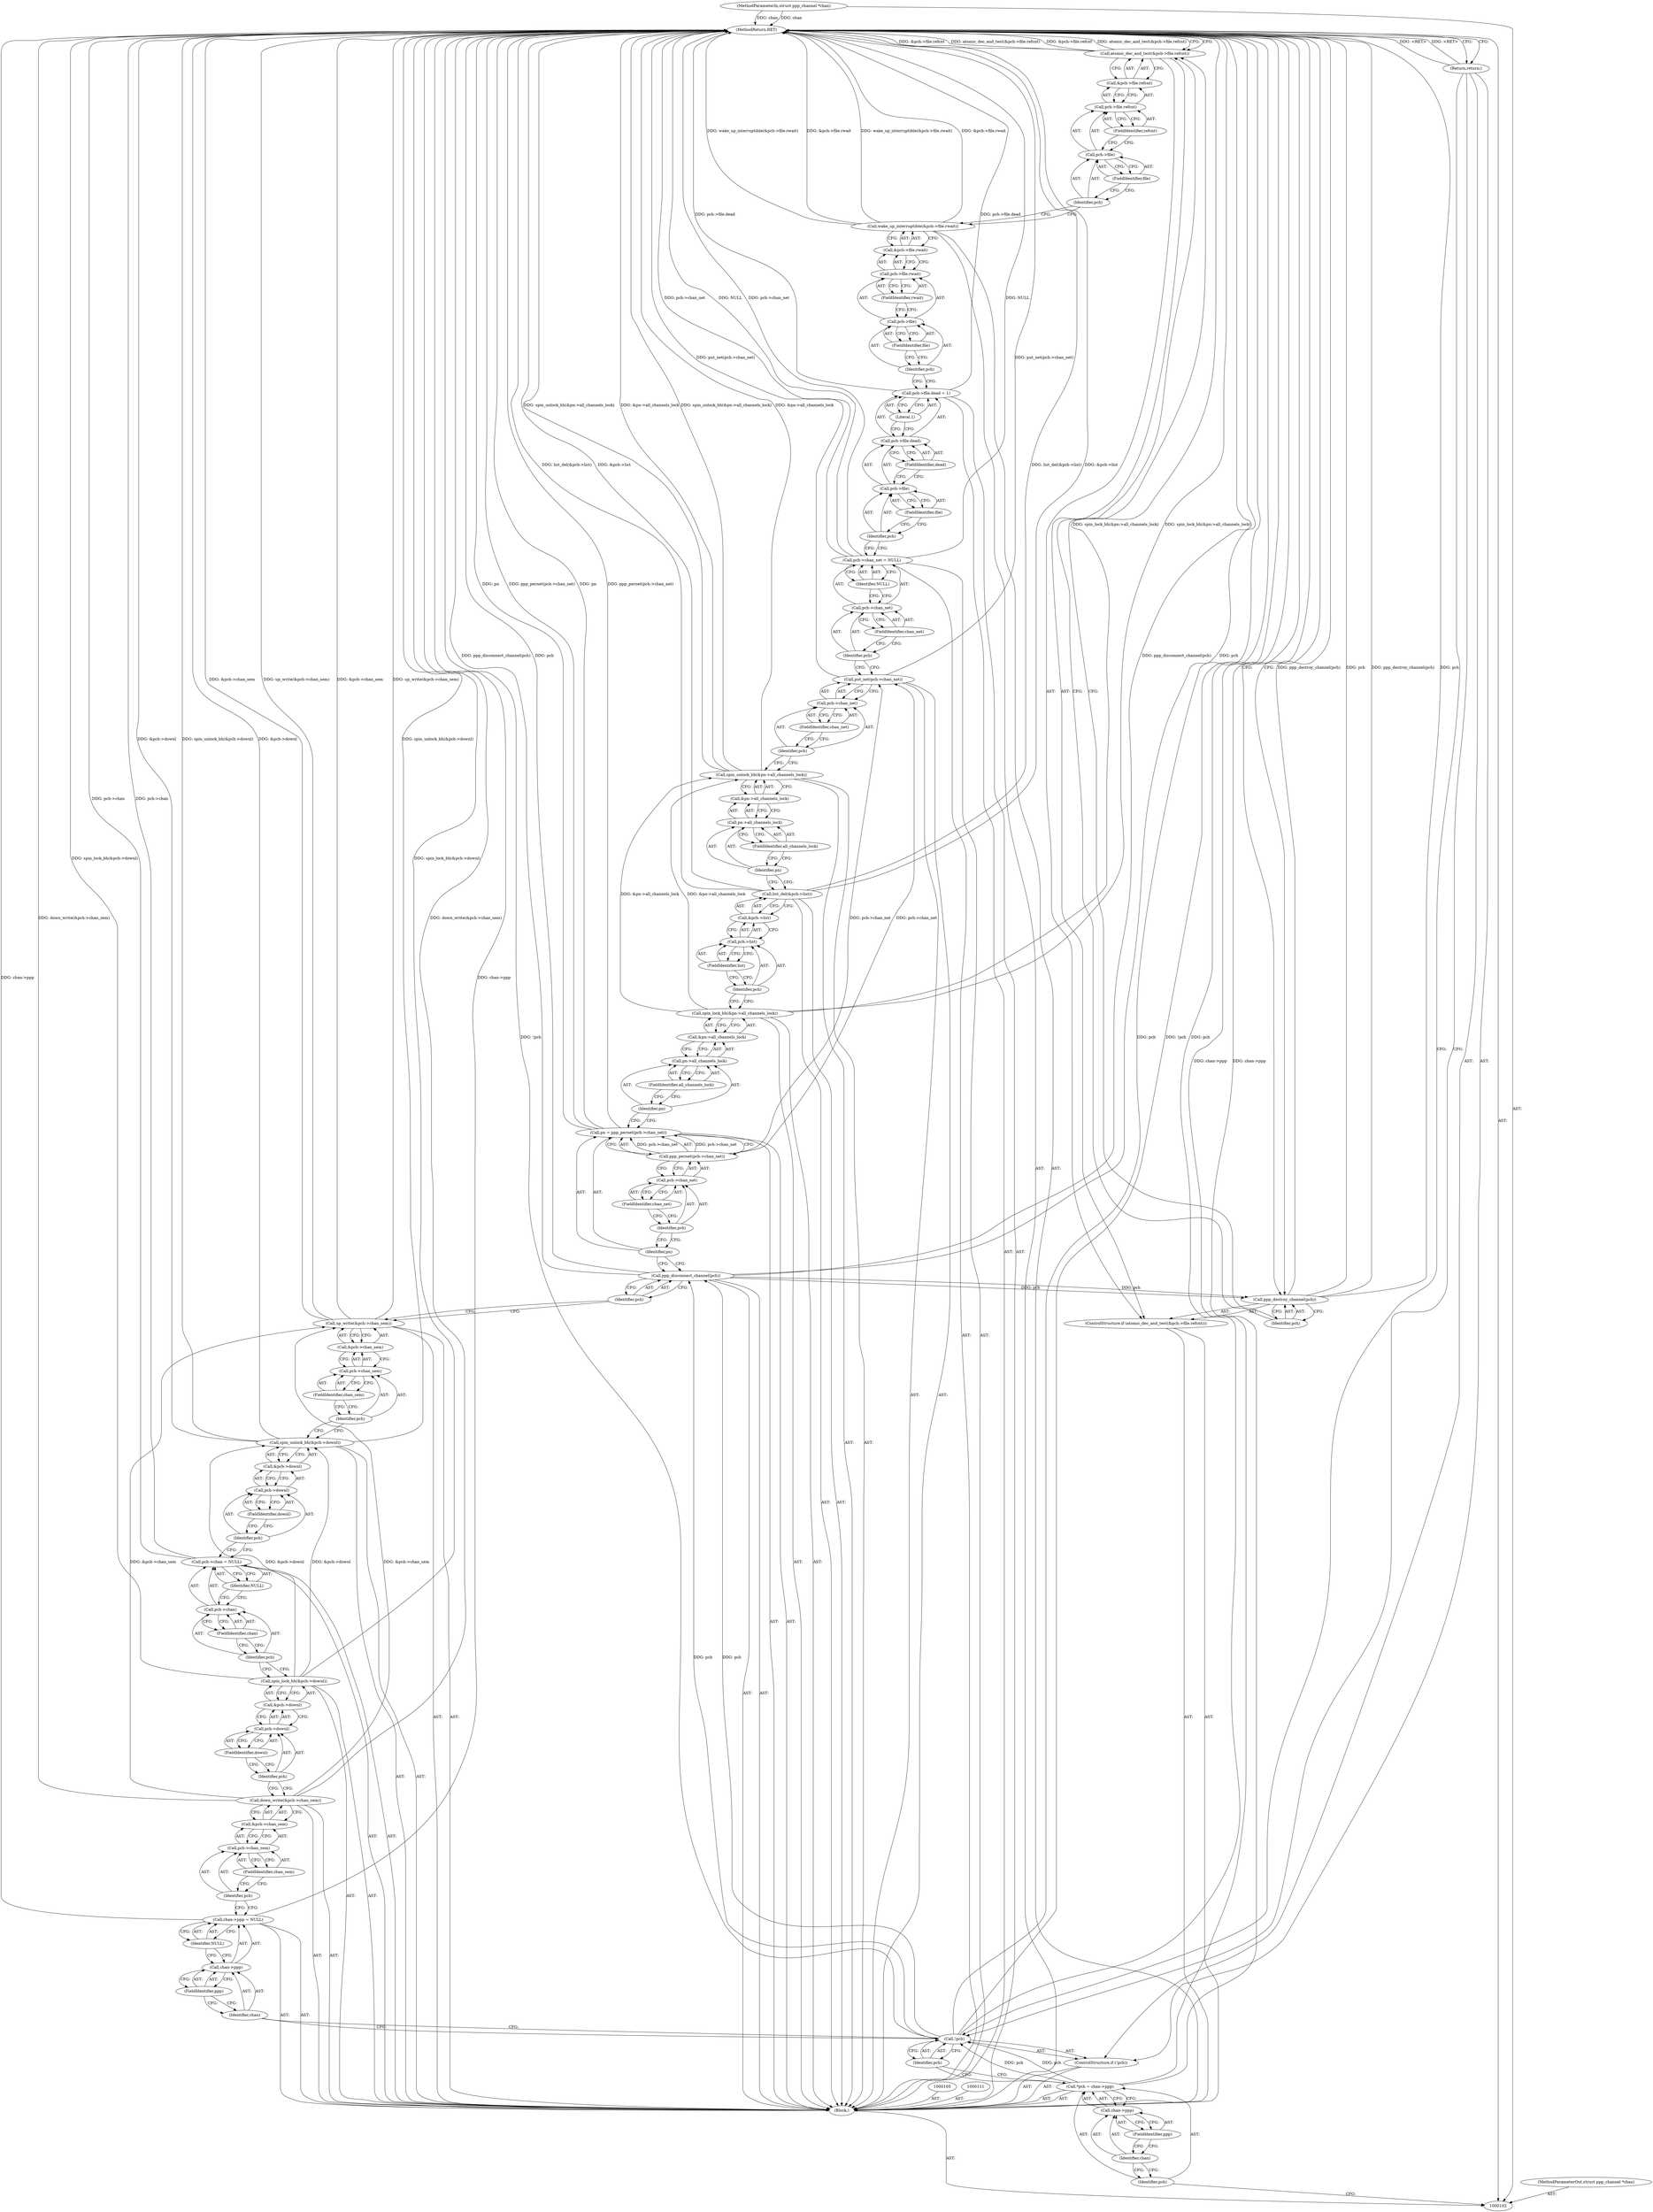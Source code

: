 digraph "0_linux_1f461dcdd296eecedaffffc6bae2bfa90bd7eb89_0" {
"1000202" [label="(MethodReturn,RET)"];
"1000103" [label="(MethodParameterIn,struct ppp_channel *chan)"];
"1000277" [label="(MethodParameterOut,struct ppp_channel *chan)"];
"1000121" [label="(Call,down_write(&pch->chan_sem))"];
"1000122" [label="(Call,&pch->chan_sem)"];
"1000123" [label="(Call,pch->chan_sem)"];
"1000124" [label="(Identifier,pch)"];
"1000125" [label="(FieldIdentifier,chan_sem)"];
"1000126" [label="(Call,spin_lock_bh(&pch->downl))"];
"1000127" [label="(Call,&pch->downl)"];
"1000128" [label="(Call,pch->downl)"];
"1000129" [label="(Identifier,pch)"];
"1000130" [label="(FieldIdentifier,downl)"];
"1000131" [label="(Call,pch->chan = NULL)"];
"1000132" [label="(Call,pch->chan)"];
"1000133" [label="(Identifier,pch)"];
"1000135" [label="(Identifier,NULL)"];
"1000134" [label="(FieldIdentifier,chan)"];
"1000136" [label="(Call,spin_unlock_bh(&pch->downl))"];
"1000137" [label="(Call,&pch->downl)"];
"1000138" [label="(Call,pch->downl)"];
"1000139" [label="(Identifier,pch)"];
"1000140" [label="(FieldIdentifier,downl)"];
"1000141" [label="(Call,up_write(&pch->chan_sem))"];
"1000142" [label="(Call,&pch->chan_sem)"];
"1000143" [label="(Call,pch->chan_sem)"];
"1000144" [label="(Identifier,pch)"];
"1000145" [label="(FieldIdentifier,chan_sem)"];
"1000104" [label="(Block,)"];
"1000146" [label="(Call,ppp_disconnect_channel(pch))"];
"1000147" [label="(Identifier,pch)"];
"1000148" [label="(Call,pn = ppp_pernet(pch->chan_net))"];
"1000149" [label="(Identifier,pn)"];
"1000151" [label="(Call,pch->chan_net)"];
"1000152" [label="(Identifier,pch)"];
"1000153" [label="(FieldIdentifier,chan_net)"];
"1000150" [label="(Call,ppp_pernet(pch->chan_net))"];
"1000155" [label="(Call,&pn->all_channels_lock)"];
"1000156" [label="(Call,pn->all_channels_lock)"];
"1000157" [label="(Identifier,pn)"];
"1000154" [label="(Call,spin_lock_bh(&pn->all_channels_lock))"];
"1000158" [label="(FieldIdentifier,all_channels_lock)"];
"1000160" [label="(Call,&pch->list)"];
"1000161" [label="(Call,pch->list)"];
"1000162" [label="(Identifier,pch)"];
"1000163" [label="(FieldIdentifier,list)"];
"1000159" [label="(Call,list_del(&pch->list))"];
"1000165" [label="(Call,&pn->all_channels_lock)"];
"1000166" [label="(Call,pn->all_channels_lock)"];
"1000167" [label="(Identifier,pn)"];
"1000164" [label="(Call,spin_unlock_bh(&pn->all_channels_lock))"];
"1000168" [label="(FieldIdentifier,all_channels_lock)"];
"1000169" [label="(Call,put_net(pch->chan_net))"];
"1000172" [label="(FieldIdentifier,chan_net)"];
"1000170" [label="(Call,pch->chan_net)"];
"1000171" [label="(Identifier,pch)"];
"1000173" [label="(Call,pch->chan_net = NULL)"];
"1000174" [label="(Call,pch->chan_net)"];
"1000175" [label="(Identifier,pch)"];
"1000177" [label="(Identifier,NULL)"];
"1000176" [label="(FieldIdentifier,chan_net)"];
"1000183" [label="(FieldIdentifier,dead)"];
"1000184" [label="(Literal,1)"];
"1000178" [label="(Call,pch->file.dead = 1)"];
"1000179" [label="(Call,pch->file.dead)"];
"1000180" [label="(Call,pch->file)"];
"1000181" [label="(Identifier,pch)"];
"1000182" [label="(FieldIdentifier,file)"];
"1000106" [label="(Call,*pch = chan->ppp)"];
"1000107" [label="(Identifier,pch)"];
"1000108" [label="(Call,chan->ppp)"];
"1000109" [label="(Identifier,chan)"];
"1000110" [label="(FieldIdentifier,ppp)"];
"1000185" [label="(Call,wake_up_interruptible(&pch->file.rwait))"];
"1000186" [label="(Call,&pch->file.rwait)"];
"1000187" [label="(Call,pch->file.rwait)"];
"1000188" [label="(Call,pch->file)"];
"1000189" [label="(Identifier,pch)"];
"1000190" [label="(FieldIdentifier,file)"];
"1000191" [label="(FieldIdentifier,rwait)"];
"1000192" [label="(ControlStructure,if (atomic_dec_and_test(&pch->file.refcnt)))"];
"1000194" [label="(Call,&pch->file.refcnt)"];
"1000195" [label="(Call,pch->file.refcnt)"];
"1000196" [label="(Call,pch->file)"];
"1000197" [label="(Identifier,pch)"];
"1000198" [label="(FieldIdentifier,file)"];
"1000199" [label="(FieldIdentifier,refcnt)"];
"1000193" [label="(Call,atomic_dec_and_test(&pch->file.refcnt))"];
"1000200" [label="(Call,ppp_destroy_channel(pch))"];
"1000201" [label="(Identifier,pch)"];
"1000112" [label="(ControlStructure,if (!pch))"];
"1000113" [label="(Call,!pch)"];
"1000114" [label="(Identifier,pch)"];
"1000115" [label="(Return,return;)"];
"1000116" [label="(Call,chan->ppp = NULL)"];
"1000117" [label="(Call,chan->ppp)"];
"1000118" [label="(Identifier,chan)"];
"1000120" [label="(Identifier,NULL)"];
"1000119" [label="(FieldIdentifier,ppp)"];
"1000202" -> "1000102"  [label="AST: "];
"1000202" -> "1000115"  [label="CFG: "];
"1000202" -> "1000200"  [label="CFG: "];
"1000202" -> "1000193"  [label="CFG: "];
"1000141" -> "1000202"  [label="DDG: &pch->chan_sem"];
"1000141" -> "1000202"  [label="DDG: up_write(&pch->chan_sem)"];
"1000106" -> "1000202"  [label="DDG: chan->ppp"];
"1000185" -> "1000202"  [label="DDG: wake_up_interruptible(&pch->file.rwait)"];
"1000185" -> "1000202"  [label="DDG: &pch->file.rwait"];
"1000169" -> "1000202"  [label="DDG: put_net(pch->chan_net)"];
"1000200" -> "1000202"  [label="DDG: ppp_destroy_channel(pch)"];
"1000200" -> "1000202"  [label="DDG: pch"];
"1000178" -> "1000202"  [label="DDG: pch->file.dead"];
"1000103" -> "1000202"  [label="DDG: chan"];
"1000121" -> "1000202"  [label="DDG: down_write(&pch->chan_sem)"];
"1000154" -> "1000202"  [label="DDG: spin_lock_bh(&pn->all_channels_lock)"];
"1000136" -> "1000202"  [label="DDG: spin_unlock_bh(&pch->downl)"];
"1000136" -> "1000202"  [label="DDG: &pch->downl"];
"1000146" -> "1000202"  [label="DDG: ppp_disconnect_channel(pch)"];
"1000146" -> "1000202"  [label="DDG: pch"];
"1000159" -> "1000202"  [label="DDG: list_del(&pch->list)"];
"1000159" -> "1000202"  [label="DDG: &pch->list"];
"1000116" -> "1000202"  [label="DDG: chan->ppp"];
"1000164" -> "1000202"  [label="DDG: spin_unlock_bh(&pn->all_channels_lock)"];
"1000164" -> "1000202"  [label="DDG: &pn->all_channels_lock"];
"1000126" -> "1000202"  [label="DDG: spin_lock_bh(&pch->downl)"];
"1000193" -> "1000202"  [label="DDG: &pch->file.refcnt"];
"1000193" -> "1000202"  [label="DDG: atomic_dec_and_test(&pch->file.refcnt)"];
"1000113" -> "1000202"  [label="DDG: pch"];
"1000113" -> "1000202"  [label="DDG: !pch"];
"1000131" -> "1000202"  [label="DDG: pch->chan"];
"1000148" -> "1000202"  [label="DDG: pn"];
"1000148" -> "1000202"  [label="DDG: ppp_pernet(pch->chan_net)"];
"1000173" -> "1000202"  [label="DDG: NULL"];
"1000173" -> "1000202"  [label="DDG: pch->chan_net"];
"1000115" -> "1000202"  [label="DDG: <RET>"];
"1000103" -> "1000102"  [label="AST: "];
"1000103" -> "1000202"  [label="DDG: chan"];
"1000277" -> "1000102"  [label="AST: "];
"1000121" -> "1000104"  [label="AST: "];
"1000121" -> "1000122"  [label="CFG: "];
"1000122" -> "1000121"  [label="AST: "];
"1000129" -> "1000121"  [label="CFG: "];
"1000121" -> "1000202"  [label="DDG: down_write(&pch->chan_sem)"];
"1000121" -> "1000141"  [label="DDG: &pch->chan_sem"];
"1000122" -> "1000121"  [label="AST: "];
"1000122" -> "1000123"  [label="CFG: "];
"1000123" -> "1000122"  [label="AST: "];
"1000121" -> "1000122"  [label="CFG: "];
"1000123" -> "1000122"  [label="AST: "];
"1000123" -> "1000125"  [label="CFG: "];
"1000124" -> "1000123"  [label="AST: "];
"1000125" -> "1000123"  [label="AST: "];
"1000122" -> "1000123"  [label="CFG: "];
"1000124" -> "1000123"  [label="AST: "];
"1000124" -> "1000116"  [label="CFG: "];
"1000125" -> "1000124"  [label="CFG: "];
"1000125" -> "1000123"  [label="AST: "];
"1000125" -> "1000124"  [label="CFG: "];
"1000123" -> "1000125"  [label="CFG: "];
"1000126" -> "1000104"  [label="AST: "];
"1000126" -> "1000127"  [label="CFG: "];
"1000127" -> "1000126"  [label="AST: "];
"1000133" -> "1000126"  [label="CFG: "];
"1000126" -> "1000202"  [label="DDG: spin_lock_bh(&pch->downl)"];
"1000126" -> "1000136"  [label="DDG: &pch->downl"];
"1000127" -> "1000126"  [label="AST: "];
"1000127" -> "1000128"  [label="CFG: "];
"1000128" -> "1000127"  [label="AST: "];
"1000126" -> "1000127"  [label="CFG: "];
"1000128" -> "1000127"  [label="AST: "];
"1000128" -> "1000130"  [label="CFG: "];
"1000129" -> "1000128"  [label="AST: "];
"1000130" -> "1000128"  [label="AST: "];
"1000127" -> "1000128"  [label="CFG: "];
"1000129" -> "1000128"  [label="AST: "];
"1000129" -> "1000121"  [label="CFG: "];
"1000130" -> "1000129"  [label="CFG: "];
"1000130" -> "1000128"  [label="AST: "];
"1000130" -> "1000129"  [label="CFG: "];
"1000128" -> "1000130"  [label="CFG: "];
"1000131" -> "1000104"  [label="AST: "];
"1000131" -> "1000135"  [label="CFG: "];
"1000132" -> "1000131"  [label="AST: "];
"1000135" -> "1000131"  [label="AST: "];
"1000139" -> "1000131"  [label="CFG: "];
"1000131" -> "1000202"  [label="DDG: pch->chan"];
"1000132" -> "1000131"  [label="AST: "];
"1000132" -> "1000134"  [label="CFG: "];
"1000133" -> "1000132"  [label="AST: "];
"1000134" -> "1000132"  [label="AST: "];
"1000135" -> "1000132"  [label="CFG: "];
"1000133" -> "1000132"  [label="AST: "];
"1000133" -> "1000126"  [label="CFG: "];
"1000134" -> "1000133"  [label="CFG: "];
"1000135" -> "1000131"  [label="AST: "];
"1000135" -> "1000132"  [label="CFG: "];
"1000131" -> "1000135"  [label="CFG: "];
"1000134" -> "1000132"  [label="AST: "];
"1000134" -> "1000133"  [label="CFG: "];
"1000132" -> "1000134"  [label="CFG: "];
"1000136" -> "1000104"  [label="AST: "];
"1000136" -> "1000137"  [label="CFG: "];
"1000137" -> "1000136"  [label="AST: "];
"1000144" -> "1000136"  [label="CFG: "];
"1000136" -> "1000202"  [label="DDG: spin_unlock_bh(&pch->downl)"];
"1000136" -> "1000202"  [label="DDG: &pch->downl"];
"1000126" -> "1000136"  [label="DDG: &pch->downl"];
"1000137" -> "1000136"  [label="AST: "];
"1000137" -> "1000138"  [label="CFG: "];
"1000138" -> "1000137"  [label="AST: "];
"1000136" -> "1000137"  [label="CFG: "];
"1000138" -> "1000137"  [label="AST: "];
"1000138" -> "1000140"  [label="CFG: "];
"1000139" -> "1000138"  [label="AST: "];
"1000140" -> "1000138"  [label="AST: "];
"1000137" -> "1000138"  [label="CFG: "];
"1000139" -> "1000138"  [label="AST: "];
"1000139" -> "1000131"  [label="CFG: "];
"1000140" -> "1000139"  [label="CFG: "];
"1000140" -> "1000138"  [label="AST: "];
"1000140" -> "1000139"  [label="CFG: "];
"1000138" -> "1000140"  [label="CFG: "];
"1000141" -> "1000104"  [label="AST: "];
"1000141" -> "1000142"  [label="CFG: "];
"1000142" -> "1000141"  [label="AST: "];
"1000147" -> "1000141"  [label="CFG: "];
"1000141" -> "1000202"  [label="DDG: &pch->chan_sem"];
"1000141" -> "1000202"  [label="DDG: up_write(&pch->chan_sem)"];
"1000121" -> "1000141"  [label="DDG: &pch->chan_sem"];
"1000142" -> "1000141"  [label="AST: "];
"1000142" -> "1000143"  [label="CFG: "];
"1000143" -> "1000142"  [label="AST: "];
"1000141" -> "1000142"  [label="CFG: "];
"1000143" -> "1000142"  [label="AST: "];
"1000143" -> "1000145"  [label="CFG: "];
"1000144" -> "1000143"  [label="AST: "];
"1000145" -> "1000143"  [label="AST: "];
"1000142" -> "1000143"  [label="CFG: "];
"1000144" -> "1000143"  [label="AST: "];
"1000144" -> "1000136"  [label="CFG: "];
"1000145" -> "1000144"  [label="CFG: "];
"1000145" -> "1000143"  [label="AST: "];
"1000145" -> "1000144"  [label="CFG: "];
"1000143" -> "1000145"  [label="CFG: "];
"1000104" -> "1000102"  [label="AST: "];
"1000105" -> "1000104"  [label="AST: "];
"1000106" -> "1000104"  [label="AST: "];
"1000111" -> "1000104"  [label="AST: "];
"1000112" -> "1000104"  [label="AST: "];
"1000116" -> "1000104"  [label="AST: "];
"1000121" -> "1000104"  [label="AST: "];
"1000126" -> "1000104"  [label="AST: "];
"1000131" -> "1000104"  [label="AST: "];
"1000136" -> "1000104"  [label="AST: "];
"1000141" -> "1000104"  [label="AST: "];
"1000146" -> "1000104"  [label="AST: "];
"1000148" -> "1000104"  [label="AST: "];
"1000154" -> "1000104"  [label="AST: "];
"1000159" -> "1000104"  [label="AST: "];
"1000164" -> "1000104"  [label="AST: "];
"1000169" -> "1000104"  [label="AST: "];
"1000173" -> "1000104"  [label="AST: "];
"1000178" -> "1000104"  [label="AST: "];
"1000185" -> "1000104"  [label="AST: "];
"1000192" -> "1000104"  [label="AST: "];
"1000146" -> "1000104"  [label="AST: "];
"1000146" -> "1000147"  [label="CFG: "];
"1000147" -> "1000146"  [label="AST: "];
"1000149" -> "1000146"  [label="CFG: "];
"1000146" -> "1000202"  [label="DDG: ppp_disconnect_channel(pch)"];
"1000146" -> "1000202"  [label="DDG: pch"];
"1000113" -> "1000146"  [label="DDG: pch"];
"1000146" -> "1000200"  [label="DDG: pch"];
"1000147" -> "1000146"  [label="AST: "];
"1000147" -> "1000141"  [label="CFG: "];
"1000146" -> "1000147"  [label="CFG: "];
"1000148" -> "1000104"  [label="AST: "];
"1000148" -> "1000150"  [label="CFG: "];
"1000149" -> "1000148"  [label="AST: "];
"1000150" -> "1000148"  [label="AST: "];
"1000157" -> "1000148"  [label="CFG: "];
"1000148" -> "1000202"  [label="DDG: pn"];
"1000148" -> "1000202"  [label="DDG: ppp_pernet(pch->chan_net)"];
"1000150" -> "1000148"  [label="DDG: pch->chan_net"];
"1000149" -> "1000148"  [label="AST: "];
"1000149" -> "1000146"  [label="CFG: "];
"1000152" -> "1000149"  [label="CFG: "];
"1000151" -> "1000150"  [label="AST: "];
"1000151" -> "1000153"  [label="CFG: "];
"1000152" -> "1000151"  [label="AST: "];
"1000153" -> "1000151"  [label="AST: "];
"1000150" -> "1000151"  [label="CFG: "];
"1000152" -> "1000151"  [label="AST: "];
"1000152" -> "1000149"  [label="CFG: "];
"1000153" -> "1000152"  [label="CFG: "];
"1000153" -> "1000151"  [label="AST: "];
"1000153" -> "1000152"  [label="CFG: "];
"1000151" -> "1000153"  [label="CFG: "];
"1000150" -> "1000148"  [label="AST: "];
"1000150" -> "1000151"  [label="CFG: "];
"1000151" -> "1000150"  [label="AST: "];
"1000148" -> "1000150"  [label="CFG: "];
"1000150" -> "1000148"  [label="DDG: pch->chan_net"];
"1000150" -> "1000169"  [label="DDG: pch->chan_net"];
"1000155" -> "1000154"  [label="AST: "];
"1000155" -> "1000156"  [label="CFG: "];
"1000156" -> "1000155"  [label="AST: "];
"1000154" -> "1000155"  [label="CFG: "];
"1000156" -> "1000155"  [label="AST: "];
"1000156" -> "1000158"  [label="CFG: "];
"1000157" -> "1000156"  [label="AST: "];
"1000158" -> "1000156"  [label="AST: "];
"1000155" -> "1000156"  [label="CFG: "];
"1000157" -> "1000156"  [label="AST: "];
"1000157" -> "1000148"  [label="CFG: "];
"1000158" -> "1000157"  [label="CFG: "];
"1000154" -> "1000104"  [label="AST: "];
"1000154" -> "1000155"  [label="CFG: "];
"1000155" -> "1000154"  [label="AST: "];
"1000162" -> "1000154"  [label="CFG: "];
"1000154" -> "1000202"  [label="DDG: spin_lock_bh(&pn->all_channels_lock)"];
"1000154" -> "1000164"  [label="DDG: &pn->all_channels_lock"];
"1000158" -> "1000156"  [label="AST: "];
"1000158" -> "1000157"  [label="CFG: "];
"1000156" -> "1000158"  [label="CFG: "];
"1000160" -> "1000159"  [label="AST: "];
"1000160" -> "1000161"  [label="CFG: "];
"1000161" -> "1000160"  [label="AST: "];
"1000159" -> "1000160"  [label="CFG: "];
"1000161" -> "1000160"  [label="AST: "];
"1000161" -> "1000163"  [label="CFG: "];
"1000162" -> "1000161"  [label="AST: "];
"1000163" -> "1000161"  [label="AST: "];
"1000160" -> "1000161"  [label="CFG: "];
"1000162" -> "1000161"  [label="AST: "];
"1000162" -> "1000154"  [label="CFG: "];
"1000163" -> "1000162"  [label="CFG: "];
"1000163" -> "1000161"  [label="AST: "];
"1000163" -> "1000162"  [label="CFG: "];
"1000161" -> "1000163"  [label="CFG: "];
"1000159" -> "1000104"  [label="AST: "];
"1000159" -> "1000160"  [label="CFG: "];
"1000160" -> "1000159"  [label="AST: "];
"1000167" -> "1000159"  [label="CFG: "];
"1000159" -> "1000202"  [label="DDG: list_del(&pch->list)"];
"1000159" -> "1000202"  [label="DDG: &pch->list"];
"1000165" -> "1000164"  [label="AST: "];
"1000165" -> "1000166"  [label="CFG: "];
"1000166" -> "1000165"  [label="AST: "];
"1000164" -> "1000165"  [label="CFG: "];
"1000166" -> "1000165"  [label="AST: "];
"1000166" -> "1000168"  [label="CFG: "];
"1000167" -> "1000166"  [label="AST: "];
"1000168" -> "1000166"  [label="AST: "];
"1000165" -> "1000166"  [label="CFG: "];
"1000167" -> "1000166"  [label="AST: "];
"1000167" -> "1000159"  [label="CFG: "];
"1000168" -> "1000167"  [label="CFG: "];
"1000164" -> "1000104"  [label="AST: "];
"1000164" -> "1000165"  [label="CFG: "];
"1000165" -> "1000164"  [label="AST: "];
"1000171" -> "1000164"  [label="CFG: "];
"1000164" -> "1000202"  [label="DDG: spin_unlock_bh(&pn->all_channels_lock)"];
"1000164" -> "1000202"  [label="DDG: &pn->all_channels_lock"];
"1000154" -> "1000164"  [label="DDG: &pn->all_channels_lock"];
"1000168" -> "1000166"  [label="AST: "];
"1000168" -> "1000167"  [label="CFG: "];
"1000166" -> "1000168"  [label="CFG: "];
"1000169" -> "1000104"  [label="AST: "];
"1000169" -> "1000170"  [label="CFG: "];
"1000170" -> "1000169"  [label="AST: "];
"1000175" -> "1000169"  [label="CFG: "];
"1000169" -> "1000202"  [label="DDG: put_net(pch->chan_net)"];
"1000150" -> "1000169"  [label="DDG: pch->chan_net"];
"1000172" -> "1000170"  [label="AST: "];
"1000172" -> "1000171"  [label="CFG: "];
"1000170" -> "1000172"  [label="CFG: "];
"1000170" -> "1000169"  [label="AST: "];
"1000170" -> "1000172"  [label="CFG: "];
"1000171" -> "1000170"  [label="AST: "];
"1000172" -> "1000170"  [label="AST: "];
"1000169" -> "1000170"  [label="CFG: "];
"1000171" -> "1000170"  [label="AST: "];
"1000171" -> "1000164"  [label="CFG: "];
"1000172" -> "1000171"  [label="CFG: "];
"1000173" -> "1000104"  [label="AST: "];
"1000173" -> "1000177"  [label="CFG: "];
"1000174" -> "1000173"  [label="AST: "];
"1000177" -> "1000173"  [label="AST: "];
"1000181" -> "1000173"  [label="CFG: "];
"1000173" -> "1000202"  [label="DDG: NULL"];
"1000173" -> "1000202"  [label="DDG: pch->chan_net"];
"1000174" -> "1000173"  [label="AST: "];
"1000174" -> "1000176"  [label="CFG: "];
"1000175" -> "1000174"  [label="AST: "];
"1000176" -> "1000174"  [label="AST: "];
"1000177" -> "1000174"  [label="CFG: "];
"1000175" -> "1000174"  [label="AST: "];
"1000175" -> "1000169"  [label="CFG: "];
"1000176" -> "1000175"  [label="CFG: "];
"1000177" -> "1000173"  [label="AST: "];
"1000177" -> "1000174"  [label="CFG: "];
"1000173" -> "1000177"  [label="CFG: "];
"1000176" -> "1000174"  [label="AST: "];
"1000176" -> "1000175"  [label="CFG: "];
"1000174" -> "1000176"  [label="CFG: "];
"1000183" -> "1000179"  [label="AST: "];
"1000183" -> "1000180"  [label="CFG: "];
"1000179" -> "1000183"  [label="CFG: "];
"1000184" -> "1000178"  [label="AST: "];
"1000184" -> "1000179"  [label="CFG: "];
"1000178" -> "1000184"  [label="CFG: "];
"1000178" -> "1000104"  [label="AST: "];
"1000178" -> "1000184"  [label="CFG: "];
"1000179" -> "1000178"  [label="AST: "];
"1000184" -> "1000178"  [label="AST: "];
"1000189" -> "1000178"  [label="CFG: "];
"1000178" -> "1000202"  [label="DDG: pch->file.dead"];
"1000179" -> "1000178"  [label="AST: "];
"1000179" -> "1000183"  [label="CFG: "];
"1000180" -> "1000179"  [label="AST: "];
"1000183" -> "1000179"  [label="AST: "];
"1000184" -> "1000179"  [label="CFG: "];
"1000180" -> "1000179"  [label="AST: "];
"1000180" -> "1000182"  [label="CFG: "];
"1000181" -> "1000180"  [label="AST: "];
"1000182" -> "1000180"  [label="AST: "];
"1000183" -> "1000180"  [label="CFG: "];
"1000181" -> "1000180"  [label="AST: "];
"1000181" -> "1000173"  [label="CFG: "];
"1000182" -> "1000181"  [label="CFG: "];
"1000182" -> "1000180"  [label="AST: "];
"1000182" -> "1000181"  [label="CFG: "];
"1000180" -> "1000182"  [label="CFG: "];
"1000106" -> "1000104"  [label="AST: "];
"1000106" -> "1000108"  [label="CFG: "];
"1000107" -> "1000106"  [label="AST: "];
"1000108" -> "1000106"  [label="AST: "];
"1000114" -> "1000106"  [label="CFG: "];
"1000106" -> "1000202"  [label="DDG: chan->ppp"];
"1000106" -> "1000113"  [label="DDG: pch"];
"1000107" -> "1000106"  [label="AST: "];
"1000107" -> "1000102"  [label="CFG: "];
"1000109" -> "1000107"  [label="CFG: "];
"1000108" -> "1000106"  [label="AST: "];
"1000108" -> "1000110"  [label="CFG: "];
"1000109" -> "1000108"  [label="AST: "];
"1000110" -> "1000108"  [label="AST: "];
"1000106" -> "1000108"  [label="CFG: "];
"1000109" -> "1000108"  [label="AST: "];
"1000109" -> "1000107"  [label="CFG: "];
"1000110" -> "1000109"  [label="CFG: "];
"1000110" -> "1000108"  [label="AST: "];
"1000110" -> "1000109"  [label="CFG: "];
"1000108" -> "1000110"  [label="CFG: "];
"1000185" -> "1000104"  [label="AST: "];
"1000185" -> "1000186"  [label="CFG: "];
"1000186" -> "1000185"  [label="AST: "];
"1000197" -> "1000185"  [label="CFG: "];
"1000185" -> "1000202"  [label="DDG: wake_up_interruptible(&pch->file.rwait)"];
"1000185" -> "1000202"  [label="DDG: &pch->file.rwait"];
"1000186" -> "1000185"  [label="AST: "];
"1000186" -> "1000187"  [label="CFG: "];
"1000187" -> "1000186"  [label="AST: "];
"1000185" -> "1000186"  [label="CFG: "];
"1000187" -> "1000186"  [label="AST: "];
"1000187" -> "1000191"  [label="CFG: "];
"1000188" -> "1000187"  [label="AST: "];
"1000191" -> "1000187"  [label="AST: "];
"1000186" -> "1000187"  [label="CFG: "];
"1000188" -> "1000187"  [label="AST: "];
"1000188" -> "1000190"  [label="CFG: "];
"1000189" -> "1000188"  [label="AST: "];
"1000190" -> "1000188"  [label="AST: "];
"1000191" -> "1000188"  [label="CFG: "];
"1000189" -> "1000188"  [label="AST: "];
"1000189" -> "1000178"  [label="CFG: "];
"1000190" -> "1000189"  [label="CFG: "];
"1000190" -> "1000188"  [label="AST: "];
"1000190" -> "1000189"  [label="CFG: "];
"1000188" -> "1000190"  [label="CFG: "];
"1000191" -> "1000187"  [label="AST: "];
"1000191" -> "1000188"  [label="CFG: "];
"1000187" -> "1000191"  [label="CFG: "];
"1000192" -> "1000104"  [label="AST: "];
"1000193" -> "1000192"  [label="AST: "];
"1000200" -> "1000192"  [label="AST: "];
"1000194" -> "1000193"  [label="AST: "];
"1000194" -> "1000195"  [label="CFG: "];
"1000195" -> "1000194"  [label="AST: "];
"1000193" -> "1000194"  [label="CFG: "];
"1000195" -> "1000194"  [label="AST: "];
"1000195" -> "1000199"  [label="CFG: "];
"1000196" -> "1000195"  [label="AST: "];
"1000199" -> "1000195"  [label="AST: "];
"1000194" -> "1000195"  [label="CFG: "];
"1000196" -> "1000195"  [label="AST: "];
"1000196" -> "1000198"  [label="CFG: "];
"1000197" -> "1000196"  [label="AST: "];
"1000198" -> "1000196"  [label="AST: "];
"1000199" -> "1000196"  [label="CFG: "];
"1000197" -> "1000196"  [label="AST: "];
"1000197" -> "1000185"  [label="CFG: "];
"1000198" -> "1000197"  [label="CFG: "];
"1000198" -> "1000196"  [label="AST: "];
"1000198" -> "1000197"  [label="CFG: "];
"1000196" -> "1000198"  [label="CFG: "];
"1000199" -> "1000195"  [label="AST: "];
"1000199" -> "1000196"  [label="CFG: "];
"1000195" -> "1000199"  [label="CFG: "];
"1000193" -> "1000192"  [label="AST: "];
"1000193" -> "1000194"  [label="CFG: "];
"1000194" -> "1000193"  [label="AST: "];
"1000201" -> "1000193"  [label="CFG: "];
"1000202" -> "1000193"  [label="CFG: "];
"1000193" -> "1000202"  [label="DDG: &pch->file.refcnt"];
"1000193" -> "1000202"  [label="DDG: atomic_dec_and_test(&pch->file.refcnt)"];
"1000200" -> "1000192"  [label="AST: "];
"1000200" -> "1000201"  [label="CFG: "];
"1000201" -> "1000200"  [label="AST: "];
"1000202" -> "1000200"  [label="CFG: "];
"1000200" -> "1000202"  [label="DDG: ppp_destroy_channel(pch)"];
"1000200" -> "1000202"  [label="DDG: pch"];
"1000146" -> "1000200"  [label="DDG: pch"];
"1000201" -> "1000200"  [label="AST: "];
"1000201" -> "1000193"  [label="CFG: "];
"1000200" -> "1000201"  [label="CFG: "];
"1000112" -> "1000104"  [label="AST: "];
"1000113" -> "1000112"  [label="AST: "];
"1000115" -> "1000112"  [label="AST: "];
"1000113" -> "1000112"  [label="AST: "];
"1000113" -> "1000114"  [label="CFG: "];
"1000114" -> "1000113"  [label="AST: "];
"1000115" -> "1000113"  [label="CFG: "];
"1000118" -> "1000113"  [label="CFG: "];
"1000113" -> "1000202"  [label="DDG: pch"];
"1000113" -> "1000202"  [label="DDG: !pch"];
"1000106" -> "1000113"  [label="DDG: pch"];
"1000113" -> "1000146"  [label="DDG: pch"];
"1000114" -> "1000113"  [label="AST: "];
"1000114" -> "1000106"  [label="CFG: "];
"1000113" -> "1000114"  [label="CFG: "];
"1000115" -> "1000112"  [label="AST: "];
"1000115" -> "1000113"  [label="CFG: "];
"1000202" -> "1000115"  [label="CFG: "];
"1000115" -> "1000202"  [label="DDG: <RET>"];
"1000116" -> "1000104"  [label="AST: "];
"1000116" -> "1000120"  [label="CFG: "];
"1000117" -> "1000116"  [label="AST: "];
"1000120" -> "1000116"  [label="AST: "];
"1000124" -> "1000116"  [label="CFG: "];
"1000116" -> "1000202"  [label="DDG: chan->ppp"];
"1000117" -> "1000116"  [label="AST: "];
"1000117" -> "1000119"  [label="CFG: "];
"1000118" -> "1000117"  [label="AST: "];
"1000119" -> "1000117"  [label="AST: "];
"1000120" -> "1000117"  [label="CFG: "];
"1000118" -> "1000117"  [label="AST: "];
"1000118" -> "1000113"  [label="CFG: "];
"1000119" -> "1000118"  [label="CFG: "];
"1000120" -> "1000116"  [label="AST: "];
"1000120" -> "1000117"  [label="CFG: "];
"1000116" -> "1000120"  [label="CFG: "];
"1000119" -> "1000117"  [label="AST: "];
"1000119" -> "1000118"  [label="CFG: "];
"1000117" -> "1000119"  [label="CFG: "];
}
